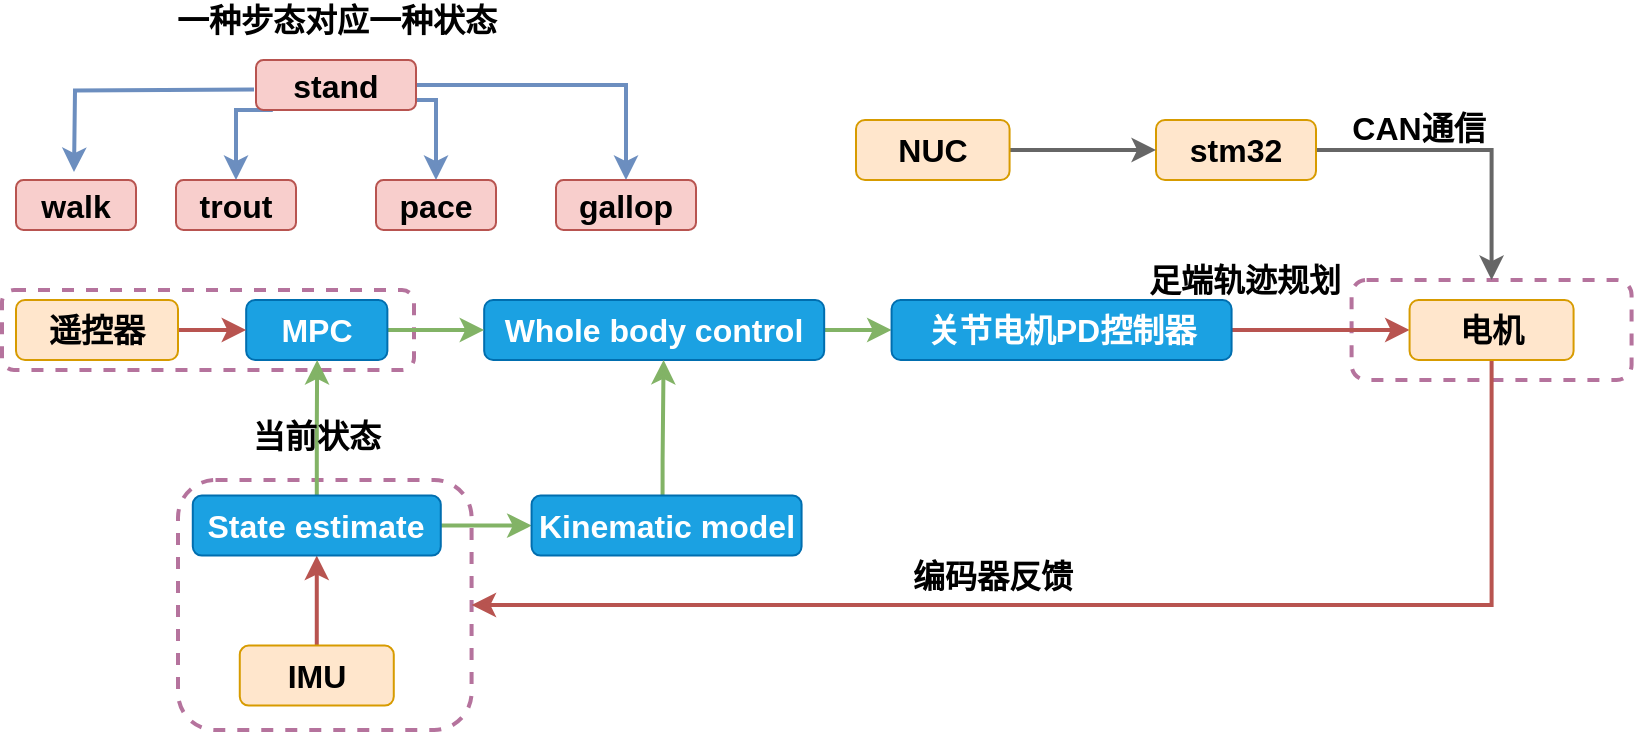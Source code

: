 <mxfile version="17.1.2" type="github">
  <diagram id="thlxId8DeGrzx8db2zMS" name="Page-1">
    <mxGraphModel dx="1038" dy="585" grid="1" gridSize="10" guides="1" tooltips="1" connect="1" arrows="1" fold="1" page="1" pageScale="1" pageWidth="827" pageHeight="1169" math="0" shadow="0">
      <root>
        <mxCell id="0" />
        <mxCell id="1" parent="0" />
        <mxCell id="wj8Ox7MCc_gtGJZ60Wdk-2" value="" style="rounded=1;whiteSpace=wrap;html=1;fillColor=none;dashed=1;strokeColor=#B5739D;strokeWidth=2;" vertex="1" parent="1">
          <mxGeometry x="91" y="550" width="146.79" height="125" as="geometry" />
        </mxCell>
        <mxCell id="wj8Ox7MCc_gtGJZ60Wdk-3" value="" style="rounded=1;whiteSpace=wrap;html=1;fillColor=none;dashed=1;strokeColor=#B5739D;strokeWidth=2;" vertex="1" parent="1">
          <mxGeometry x="677.79" y="450" width="140" height="50" as="geometry" />
        </mxCell>
        <mxCell id="wj8Ox7MCc_gtGJZ60Wdk-85" style="edgeStyle=orthogonalEdgeStyle;rounded=0;orthogonalLoop=1;jettySize=auto;html=1;entryX=0.5;entryY=0;entryDx=0;entryDy=0;strokeWidth=2;exitX=1;exitY=0.5;exitDx=0;exitDy=0;fillColor=#f5f5f5;strokeColor=#666666;" edge="1" parent="1" source="wj8Ox7MCc_gtGJZ60Wdk-8" target="wj8Ox7MCc_gtGJZ60Wdk-3">
          <mxGeometry relative="1" as="geometry" />
        </mxCell>
        <mxCell id="wj8Ox7MCc_gtGJZ60Wdk-8" value="&lt;font color=&quot;#000000&quot;&gt;stm32&lt;/font&gt;" style="rounded=1;whiteSpace=wrap;html=1;fontSize=16;fillColor=#ffe6cc;strokeColor=#d79b00;fontStyle=1" vertex="1" parent="1">
          <mxGeometry x="580" y="370" width="80" height="30" as="geometry" />
        </mxCell>
        <mxCell id="wj8Ox7MCc_gtGJZ60Wdk-17" value="" style="edgeStyle=orthogonalEdgeStyle;rounded=0;orthogonalLoop=1;jettySize=auto;html=1;strokeWidth=2;fillColor=#dae8fc;strokeColor=#6c8ebf;entryX=0.5;entryY=0;entryDx=0;entryDy=0;exitX=0;exitY=0.75;exitDx=0;exitDy=0;" edge="1" parent="1">
          <mxGeometry relative="1" as="geometry">
            <mxPoint x="39" y="396" as="targetPoint" />
            <mxPoint x="129" y="354.75" as="sourcePoint" />
          </mxGeometry>
        </mxCell>
        <mxCell id="wj8Ox7MCc_gtGJZ60Wdk-52" style="edgeStyle=orthogonalEdgeStyle;rounded=0;orthogonalLoop=1;jettySize=auto;html=1;entryX=0.5;entryY=0;entryDx=0;entryDy=0;strokeWidth=2;exitX=0.105;exitY=1;exitDx=0;exitDy=0;exitPerimeter=0;fillColor=#dae8fc;strokeColor=#6c8ebf;" edge="1" parent="1" source="wj8Ox7MCc_gtGJZ60Wdk-18" target="wj8Ox7MCc_gtGJZ60Wdk-28">
          <mxGeometry relative="1" as="geometry" />
        </mxCell>
        <mxCell id="wj8Ox7MCc_gtGJZ60Wdk-54" value="" style="edgeStyle=orthogonalEdgeStyle;rounded=0;orthogonalLoop=1;jettySize=auto;html=1;strokeWidth=2;exitX=0.915;exitY=0.968;exitDx=0;exitDy=0;exitPerimeter=0;fillColor=#dae8fc;strokeColor=#6c8ebf;" edge="1" parent="1" source="wj8Ox7MCc_gtGJZ60Wdk-18" target="wj8Ox7MCc_gtGJZ60Wdk-53">
          <mxGeometry relative="1" as="geometry">
            <Array as="points">
              <mxPoint x="203" y="360" />
              <mxPoint x="220" y="360" />
            </Array>
          </mxGeometry>
        </mxCell>
        <mxCell id="wj8Ox7MCc_gtGJZ60Wdk-55" value="" style="edgeStyle=orthogonalEdgeStyle;rounded=0;orthogonalLoop=1;jettySize=auto;html=1;strokeWidth=2;entryX=0.5;entryY=0;entryDx=0;entryDy=0;fillColor=#dae8fc;strokeColor=#6c8ebf;" edge="1" parent="1" source="wj8Ox7MCc_gtGJZ60Wdk-18" target="wj8Ox7MCc_gtGJZ60Wdk-31">
          <mxGeometry relative="1" as="geometry" />
        </mxCell>
        <mxCell id="wj8Ox7MCc_gtGJZ60Wdk-18" value="stand" style="rounded=1;whiteSpace=wrap;html=1;fillColor=#f8cecc;strokeColor=#b85450;horizontal=1;fontSize=16;fontStyle=1" vertex="1" parent="1">
          <mxGeometry x="130" y="340" width="80" height="25" as="geometry" />
        </mxCell>
        <mxCell id="wj8Ox7MCc_gtGJZ60Wdk-24" value="&lt;b&gt;一种步态对应一种状态&lt;/b&gt;" style="text;html=1;resizable=0;autosize=1;align=center;verticalAlign=middle;points=[];fillColor=none;strokeColor=none;rounded=0;fontSize=16;" vertex="1" parent="1">
          <mxGeometry x="80" y="310" width="180" height="20" as="geometry" />
        </mxCell>
        <mxCell id="wj8Ox7MCc_gtGJZ60Wdk-26" value="walk" style="rounded=1;whiteSpace=wrap;html=1;fillColor=#f8cecc;strokeColor=#b85450;horizontal=1;fontSize=16;fontStyle=1" vertex="1" parent="1">
          <mxGeometry x="10" y="400" width="60" height="25" as="geometry" />
        </mxCell>
        <mxCell id="wj8Ox7MCc_gtGJZ60Wdk-28" value="trout" style="rounded=1;whiteSpace=wrap;html=1;fillColor=#f8cecc;strokeColor=#b85450;horizontal=1;fontSize=16;fontStyle=1" vertex="1" parent="1">
          <mxGeometry x="90" y="400" width="60" height="25" as="geometry" />
        </mxCell>
        <mxCell id="wj8Ox7MCc_gtGJZ60Wdk-31" value="gallop" style="rounded=1;whiteSpace=wrap;html=1;fillColor=#f8cecc;strokeColor=#b85450;horizontal=1;fontSize=16;fontStyle=1" vertex="1" parent="1">
          <mxGeometry x="280" y="400" width="70" height="25" as="geometry" />
        </mxCell>
        <mxCell id="wj8Ox7MCc_gtGJZ60Wdk-39" value="" style="rounded=1;whiteSpace=wrap;html=1;fillColor=none;dashed=1;strokeColor=#B5739D;strokeWidth=2;" vertex="1" parent="1">
          <mxGeometry x="3" y="455" width="206" height="40" as="geometry" />
        </mxCell>
        <mxCell id="wj8Ox7MCc_gtGJZ60Wdk-86" value="" style="edgeStyle=orthogonalEdgeStyle;rounded=0;orthogonalLoop=1;jettySize=auto;html=1;strokeWidth=2;fillColor=#f5f5f5;strokeColor=#666666;" edge="1" parent="1" source="wj8Ox7MCc_gtGJZ60Wdk-42" target="wj8Ox7MCc_gtGJZ60Wdk-8">
          <mxGeometry relative="1" as="geometry" />
        </mxCell>
        <mxCell id="wj8Ox7MCc_gtGJZ60Wdk-42" value="&lt;font color=&quot;#000000&quot;&gt;NUC&lt;/font&gt;" style="rounded=1;whiteSpace=wrap;html=1;fontSize=16;fillColor=#ffe6cc;strokeColor=#d79b00;fontStyle=1" vertex="1" parent="1">
          <mxGeometry x="430" y="370" width="76.79" height="30" as="geometry" />
        </mxCell>
        <mxCell id="wj8Ox7MCc_gtGJZ60Wdk-53" value="pace" style="rounded=1;whiteSpace=wrap;html=1;fillColor=#f8cecc;strokeColor=#b85450;horizontal=1;fontSize=16;fontStyle=1" vertex="1" parent="1">
          <mxGeometry x="190" y="400" width="60" height="25" as="geometry" />
        </mxCell>
        <mxCell id="wj8Ox7MCc_gtGJZ60Wdk-63" value="" style="edgeStyle=orthogonalEdgeStyle;rounded=0;orthogonalLoop=1;jettySize=auto;html=1;strokeWidth=2;fillColor=#d5e8d4;strokeColor=#82b366;" edge="1" parent="1" source="wj8Ox7MCc_gtGJZ60Wdk-57" target="wj8Ox7MCc_gtGJZ60Wdk-62">
          <mxGeometry relative="1" as="geometry" />
        </mxCell>
        <mxCell id="wj8Ox7MCc_gtGJZ60Wdk-57" value="Whole body control" style="rounded=1;whiteSpace=wrap;html=1;fillColor=#1ba1e2;strokeColor=#006EAF;horizontal=1;fontSize=16;fontColor=#ffffff;fontStyle=1" vertex="1" parent="1">
          <mxGeometry x="244.09" y="460" width="170" height="30" as="geometry" />
        </mxCell>
        <mxCell id="wj8Ox7MCc_gtGJZ60Wdk-61" value="" style="edgeStyle=orthogonalEdgeStyle;rounded=0;orthogonalLoop=1;jettySize=auto;html=1;strokeWidth=2;fillColor=#d5e8d4;strokeColor=#82b366;" edge="1" parent="1" source="wj8Ox7MCc_gtGJZ60Wdk-60" target="wj8Ox7MCc_gtGJZ60Wdk-57">
          <mxGeometry relative="1" as="geometry" />
        </mxCell>
        <mxCell id="wj8Ox7MCc_gtGJZ60Wdk-60" value="MPC" style="rounded=1;whiteSpace=wrap;html=1;fillColor=#1ba1e2;strokeColor=#006EAF;horizontal=1;fontSize=16;fontColor=#ffffff;fontStyle=1" vertex="1" parent="1">
          <mxGeometry x="125.09" y="460" width="70.6" height="30" as="geometry" />
        </mxCell>
        <mxCell id="wj8Ox7MCc_gtGJZ60Wdk-77" value="" style="edgeStyle=orthogonalEdgeStyle;rounded=0;orthogonalLoop=1;jettySize=auto;html=1;strokeWidth=2;fillColor=#f8cecc;strokeColor=#b85450;" edge="1" parent="1" source="wj8Ox7MCc_gtGJZ60Wdk-62" target="wj8Ox7MCc_gtGJZ60Wdk-76">
          <mxGeometry relative="1" as="geometry" />
        </mxCell>
        <mxCell id="wj8Ox7MCc_gtGJZ60Wdk-62" value="关节电机PD控制器" style="rounded=1;whiteSpace=wrap;html=1;fillColor=#1ba1e2;strokeColor=#006EAF;horizontal=1;fontSize=16;fontColor=#ffffff;fontStyle=1" vertex="1" parent="1">
          <mxGeometry x="447.79" y="460" width="170" height="30" as="geometry" />
        </mxCell>
        <mxCell id="wj8Ox7MCc_gtGJZ60Wdk-67" value="" style="edgeStyle=orthogonalEdgeStyle;rounded=0;orthogonalLoop=1;jettySize=auto;html=1;strokeWidth=2;fillColor=#f8cecc;strokeColor=#b85450;" edge="1" parent="1" source="wj8Ox7MCc_gtGJZ60Wdk-64" target="wj8Ox7MCc_gtGJZ60Wdk-65">
          <mxGeometry relative="1" as="geometry" />
        </mxCell>
        <mxCell id="wj8Ox7MCc_gtGJZ60Wdk-64" value="&lt;font color=&quot;#000000&quot;&gt;IMU&lt;/font&gt;" style="rounded=1;whiteSpace=wrap;html=1;fontSize=16;fillColor=#ffe6cc;strokeColor=#d79b00;fontStyle=1" vertex="1" parent="1">
          <mxGeometry x="121.89" y="632.81" width="77" height="30" as="geometry" />
        </mxCell>
        <mxCell id="wj8Ox7MCc_gtGJZ60Wdk-68" value="" style="edgeStyle=orthogonalEdgeStyle;rounded=0;orthogonalLoop=1;jettySize=auto;html=1;strokeWidth=2;entryX=0.895;entryY=1.073;entryDx=0;entryDy=0;entryPerimeter=0;fillColor=#d5e8d4;strokeColor=#82b366;" edge="1" parent="1" source="wj8Ox7MCc_gtGJZ60Wdk-65">
          <mxGeometry relative="1" as="geometry">
            <mxPoint x="160.577" y="490.0" as="targetPoint" />
          </mxGeometry>
        </mxCell>
        <mxCell id="wj8Ox7MCc_gtGJZ60Wdk-73" value="" style="edgeStyle=orthogonalEdgeStyle;rounded=0;orthogonalLoop=1;jettySize=auto;html=1;strokeWidth=2;fillColor=#d5e8d4;strokeColor=#82b366;" edge="1" parent="1" source="wj8Ox7MCc_gtGJZ60Wdk-65" target="wj8Ox7MCc_gtGJZ60Wdk-72">
          <mxGeometry relative="1" as="geometry" />
        </mxCell>
        <mxCell id="wj8Ox7MCc_gtGJZ60Wdk-65" value="State estimate" style="rounded=1;whiteSpace=wrap;html=1;fillColor=#1ba1e2;strokeColor=#006EAF;horizontal=1;fontSize=16;fontColor=#ffffff;fontStyle=1" vertex="1" parent="1">
          <mxGeometry x="98.39" y="557.81" width="124" height="30" as="geometry" />
        </mxCell>
        <mxCell id="wj8Ox7MCc_gtGJZ60Wdk-69" value="&lt;b&gt;当前状态&lt;br&gt;&lt;/b&gt;" style="text;html=1;resizable=0;autosize=1;align=center;verticalAlign=middle;points=[];fillColor=none;strokeColor=none;rounded=0;fontSize=16;" vertex="1" parent="1">
          <mxGeometry x="120.39" y="517.81" width="80" height="20" as="geometry" />
        </mxCell>
        <mxCell id="wj8Ox7MCc_gtGJZ60Wdk-74" style="edgeStyle=orthogonalEdgeStyle;rounded=0;orthogonalLoop=1;jettySize=auto;html=1;strokeWidth=2;fillColor=#d5e8d4;strokeColor=#82b366;" edge="1" parent="1">
          <mxGeometry relative="1" as="geometry">
            <mxPoint x="333.29" y="557.81" as="sourcePoint" />
            <mxPoint x="333.79" y="490" as="targetPoint" />
            <Array as="points">
              <mxPoint x="333.79" y="540" />
              <mxPoint x="333.79" y="540" />
            </Array>
          </mxGeometry>
        </mxCell>
        <mxCell id="wj8Ox7MCc_gtGJZ60Wdk-72" value="Kinematic model" style="rounded=1;whiteSpace=wrap;html=1;fillColor=#1ba1e2;strokeColor=#006EAF;horizontal=1;fontSize=16;fontColor=#ffffff;fontStyle=1" vertex="1" parent="1">
          <mxGeometry x="267.79" y="557.81" width="135" height="30" as="geometry" />
        </mxCell>
        <mxCell id="wj8Ox7MCc_gtGJZ60Wdk-78" style="edgeStyle=orthogonalEdgeStyle;rounded=0;orthogonalLoop=1;jettySize=auto;html=1;entryX=1;entryY=0.5;entryDx=0;entryDy=0;strokeWidth=2;fillColor=#f8cecc;strokeColor=#b85450;" edge="1" parent="1" source="wj8Ox7MCc_gtGJZ60Wdk-76" target="wj8Ox7MCc_gtGJZ60Wdk-2">
          <mxGeometry relative="1" as="geometry">
            <Array as="points">
              <mxPoint x="747.79" y="613" />
            </Array>
          </mxGeometry>
        </mxCell>
        <mxCell id="wj8Ox7MCc_gtGJZ60Wdk-76" value="电机" style="rounded=1;whiteSpace=wrap;html=1;fontSize=16;fillColor=#ffe6cc;strokeColor=#d79b00;fontStyle=1" vertex="1" parent="1">
          <mxGeometry x="706.79" y="460" width="82" height="30" as="geometry" />
        </mxCell>
        <mxCell id="wj8Ox7MCc_gtGJZ60Wdk-79" value="&lt;b&gt;编码器反馈&lt;br&gt;&lt;/b&gt;" style="text;html=1;resizable=0;autosize=1;align=center;verticalAlign=middle;points=[];fillColor=none;strokeColor=none;rounded=0;fontSize=16;" vertex="1" parent="1">
          <mxGeometry x="447.79" y="587.81" width="100" height="20" as="geometry" />
        </mxCell>
        <mxCell id="wj8Ox7MCc_gtGJZ60Wdk-82" value="" style="edgeStyle=orthogonalEdgeStyle;rounded=0;orthogonalLoop=1;jettySize=auto;html=1;strokeWidth=2;fillColor=#f8cecc;strokeColor=#b85450;" edge="1" parent="1" source="wj8Ox7MCc_gtGJZ60Wdk-81" target="wj8Ox7MCc_gtGJZ60Wdk-60">
          <mxGeometry relative="1" as="geometry" />
        </mxCell>
        <mxCell id="wj8Ox7MCc_gtGJZ60Wdk-81" value="&lt;font color=&quot;#000000&quot;&gt;遥控器&lt;/font&gt;" style="rounded=1;whiteSpace=wrap;html=1;fontSize=16;fillColor=#ffe6cc;strokeColor=#d79b00;fontStyle=1" vertex="1" parent="1">
          <mxGeometry x="10" y="460" width="81" height="30" as="geometry" />
        </mxCell>
        <mxCell id="wj8Ox7MCc_gtGJZ60Wdk-83" value="&lt;b&gt;CAN通信&lt;br&gt;&lt;/b&gt;" style="text;html=1;resizable=0;autosize=1;align=center;verticalAlign=middle;points=[];fillColor=none;strokeColor=none;rounded=0;fontSize=16;" vertex="1" parent="1">
          <mxGeometry x="671" y="364.0" width="80" height="20" as="geometry" />
        </mxCell>
        <mxCell id="wj8Ox7MCc_gtGJZ60Wdk-87" value="&lt;b&gt;足端轨迹规划&lt;br&gt;&lt;/b&gt;" style="text;html=1;resizable=0;autosize=1;align=center;verticalAlign=middle;points=[];fillColor=none;strokeColor=none;rounded=0;fontSize=16;" vertex="1" parent="1">
          <mxGeometry x="569" y="440.0" width="110" height="20" as="geometry" />
        </mxCell>
      </root>
    </mxGraphModel>
  </diagram>
</mxfile>

